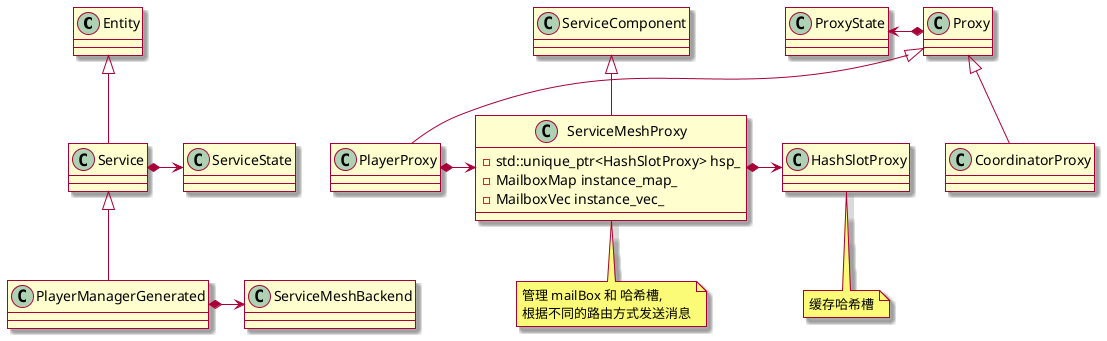 @startuml
skin rose
class Entity {
}
class Service {
}
class ServiceState {
}
class PlayerManagerGenerated {
}
class ServiceMeshBackend {
}
class Proxy {
}
class ProxyState {
}

class CoordinatorProxy { 
}

class PlayerProxy {
}

class ServiceComponent {
}
class ServiceMeshProxy  {
- std::unique_ptr<HashSlotProxy> hsp_
- MailboxMap instance_map_
- MailboxVec instance_vec_
}
note bottom: 管理 mailBox 和 哈希槽, \n根据不同的路由方式发送消息

class HashSlotProxy {
}
note bottom: 缓存哈希槽

Entity <|-- Service
Service *-> ServiceState
Service <|-- PlayerManagerGenerated
PlayerManagerGenerated *-> ServiceMeshBackend
Proxy <|-- CoordinatorProxy
ProxyState <-* Proxy
Proxy <|-- PlayerProxy
ServiceComponent <|-- ServiceMeshProxy
ServiceMeshProxy *-> HashSlotProxy
PlayerProxy *-> ServiceMeshProxy
@enduml